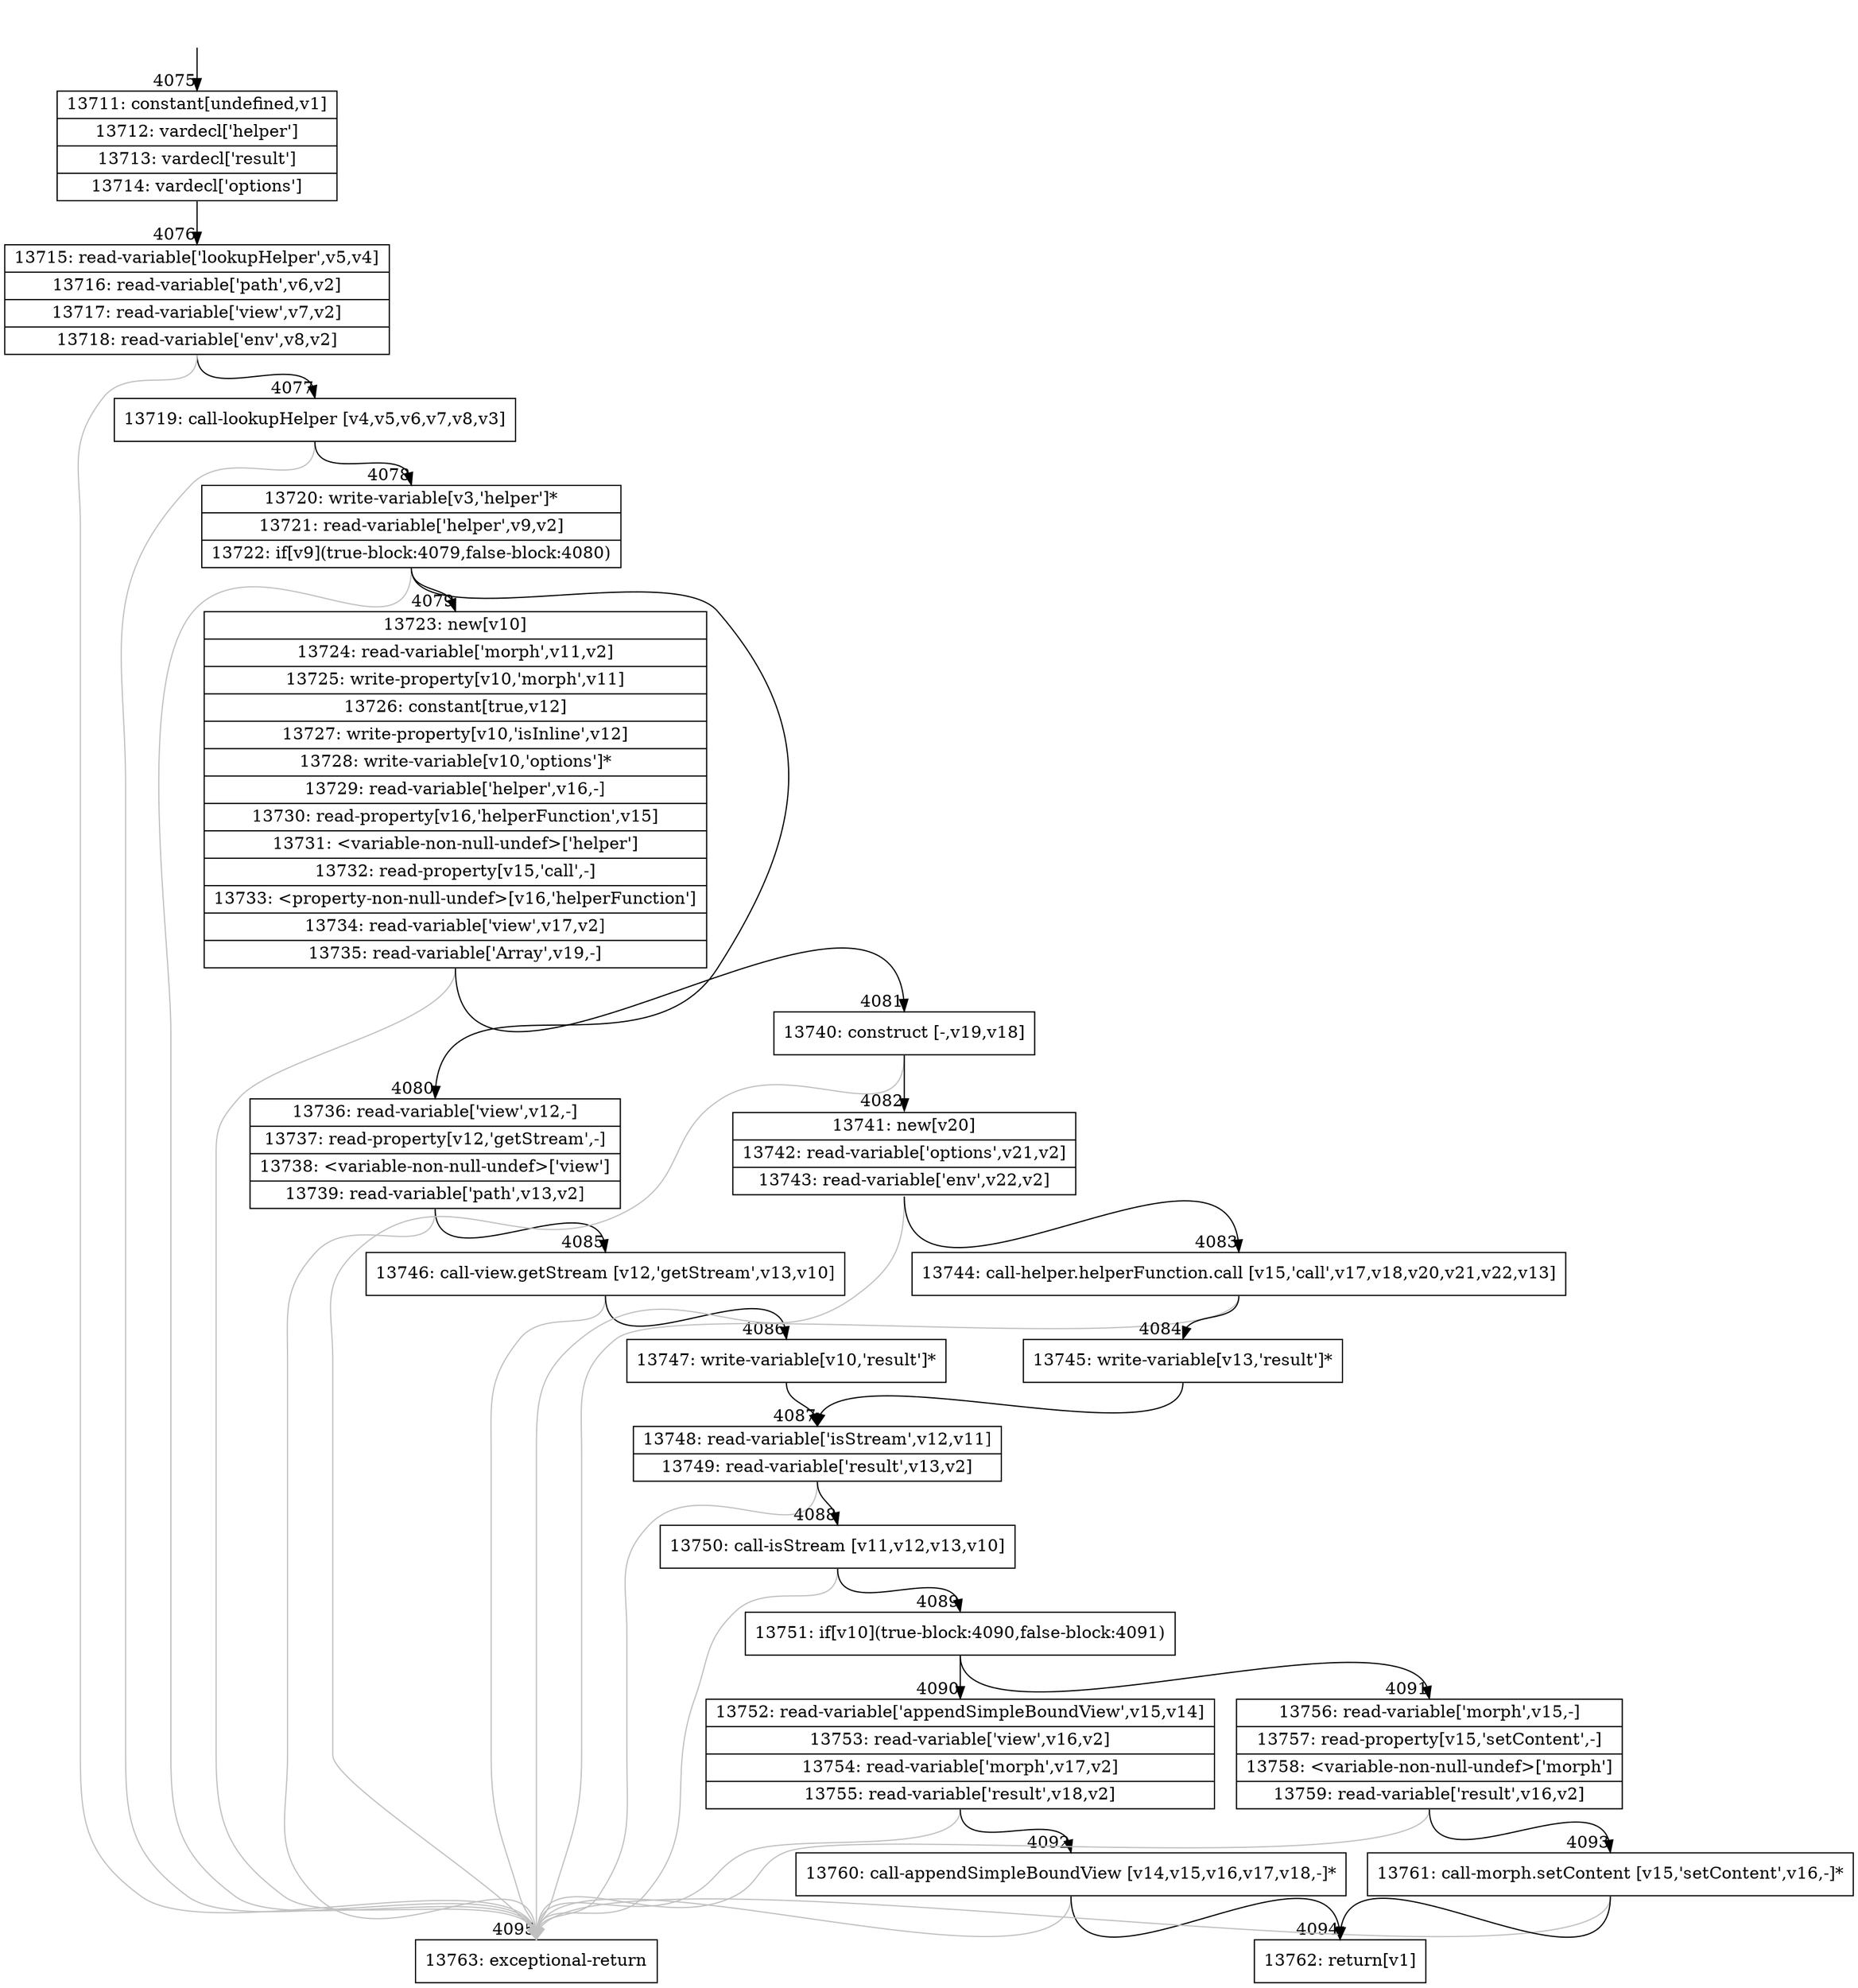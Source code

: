 digraph {
rankdir="TD"
BB_entry325[shape=none,label=""];
BB_entry325 -> BB4075 [tailport=s, headport=n, headlabel="    4075"]
BB4075 [shape=record label="{13711: constant[undefined,v1]|13712: vardecl['helper']|13713: vardecl['result']|13714: vardecl['options']}" ] 
BB4075 -> BB4076 [tailport=s, headport=n, headlabel="      4076"]
BB4076 [shape=record label="{13715: read-variable['lookupHelper',v5,v4]|13716: read-variable['path',v6,v2]|13717: read-variable['view',v7,v2]|13718: read-variable['env',v8,v2]}" ] 
BB4076 -> BB4077 [tailport=s, headport=n, headlabel="      4077"]
BB4076 -> BB4095 [tailport=s, headport=n, color=gray, headlabel="      4095"]
BB4077 [shape=record label="{13719: call-lookupHelper [v4,v5,v6,v7,v8,v3]}" ] 
BB4077 -> BB4078 [tailport=s, headport=n, headlabel="      4078"]
BB4077 -> BB4095 [tailport=s, headport=n, color=gray]
BB4078 [shape=record label="{13720: write-variable[v3,'helper']*|13721: read-variable['helper',v9,v2]|13722: if[v9](true-block:4079,false-block:4080)}" ] 
BB4078 -> BB4079 [tailport=s, headport=n, headlabel="      4079"]
BB4078 -> BB4080 [tailport=s, headport=n, headlabel="      4080"]
BB4078 -> BB4095 [tailport=s, headport=n, color=gray]
BB4079 [shape=record label="{13723: new[v10]|13724: read-variable['morph',v11,v2]|13725: write-property[v10,'morph',v11]|13726: constant[true,v12]|13727: write-property[v10,'isInline',v12]|13728: write-variable[v10,'options']*|13729: read-variable['helper',v16,-]|13730: read-property[v16,'helperFunction',v15]|13731: \<variable-non-null-undef\>['helper']|13732: read-property[v15,'call',-]|13733: \<property-non-null-undef\>[v16,'helperFunction']|13734: read-variable['view',v17,v2]|13735: read-variable['Array',v19,-]}" ] 
BB4079 -> BB4081 [tailport=s, headport=n, headlabel="      4081"]
BB4079 -> BB4095 [tailport=s, headport=n, color=gray]
BB4080 [shape=record label="{13736: read-variable['view',v12,-]|13737: read-property[v12,'getStream',-]|13738: \<variable-non-null-undef\>['view']|13739: read-variable['path',v13,v2]}" ] 
BB4080 -> BB4085 [tailport=s, headport=n, headlabel="      4085"]
BB4080 -> BB4095 [tailport=s, headport=n, color=gray]
BB4081 [shape=record label="{13740: construct [-,v19,v18]}" ] 
BB4081 -> BB4082 [tailport=s, headport=n, headlabel="      4082"]
BB4081 -> BB4095 [tailport=s, headport=n, color=gray]
BB4082 [shape=record label="{13741: new[v20]|13742: read-variable['options',v21,v2]|13743: read-variable['env',v22,v2]}" ] 
BB4082 -> BB4083 [tailport=s, headport=n, headlabel="      4083"]
BB4082 -> BB4095 [tailport=s, headport=n, color=gray]
BB4083 [shape=record label="{13744: call-helper.helperFunction.call [v15,'call',v17,v18,v20,v21,v22,v13]}" ] 
BB4083 -> BB4084 [tailport=s, headport=n, headlabel="      4084"]
BB4083 -> BB4095 [tailport=s, headport=n, color=gray]
BB4084 [shape=record label="{13745: write-variable[v13,'result']*}" ] 
BB4084 -> BB4087 [tailport=s, headport=n, headlabel="      4087"]
BB4085 [shape=record label="{13746: call-view.getStream [v12,'getStream',v13,v10]}" ] 
BB4085 -> BB4086 [tailport=s, headport=n, headlabel="      4086"]
BB4085 -> BB4095 [tailport=s, headport=n, color=gray]
BB4086 [shape=record label="{13747: write-variable[v10,'result']*}" ] 
BB4086 -> BB4087 [tailport=s, headport=n]
BB4087 [shape=record label="{13748: read-variable['isStream',v12,v11]|13749: read-variable['result',v13,v2]}" ] 
BB4087 -> BB4088 [tailport=s, headport=n, headlabel="      4088"]
BB4087 -> BB4095 [tailport=s, headport=n, color=gray]
BB4088 [shape=record label="{13750: call-isStream [v11,v12,v13,v10]}" ] 
BB4088 -> BB4089 [tailport=s, headport=n, headlabel="      4089"]
BB4088 -> BB4095 [tailport=s, headport=n, color=gray]
BB4089 [shape=record label="{13751: if[v10](true-block:4090,false-block:4091)}" ] 
BB4089 -> BB4090 [tailport=s, headport=n, headlabel="      4090"]
BB4089 -> BB4091 [tailport=s, headport=n, headlabel="      4091"]
BB4090 [shape=record label="{13752: read-variable['appendSimpleBoundView',v15,v14]|13753: read-variable['view',v16,v2]|13754: read-variable['morph',v17,v2]|13755: read-variable['result',v18,v2]}" ] 
BB4090 -> BB4092 [tailport=s, headport=n, headlabel="      4092"]
BB4090 -> BB4095 [tailport=s, headport=n, color=gray]
BB4091 [shape=record label="{13756: read-variable['morph',v15,-]|13757: read-property[v15,'setContent',-]|13758: \<variable-non-null-undef\>['morph']|13759: read-variable['result',v16,v2]}" ] 
BB4091 -> BB4093 [tailport=s, headport=n, headlabel="      4093"]
BB4091 -> BB4095 [tailport=s, headport=n, color=gray]
BB4092 [shape=record label="{13760: call-appendSimpleBoundView [v14,v15,v16,v17,v18,-]*}" ] 
BB4092 -> BB4094 [tailport=s, headport=n, headlabel="      4094"]
BB4092 -> BB4095 [tailport=s, headport=n, color=gray]
BB4093 [shape=record label="{13761: call-morph.setContent [v15,'setContent',v16,-]*}" ] 
BB4093 -> BB4094 [tailport=s, headport=n]
BB4093 -> BB4095 [tailport=s, headport=n, color=gray]
BB4094 [shape=record label="{13762: return[v1]}" ] 
BB4095 [shape=record label="{13763: exceptional-return}" ] 
//#$~ 7870
}
